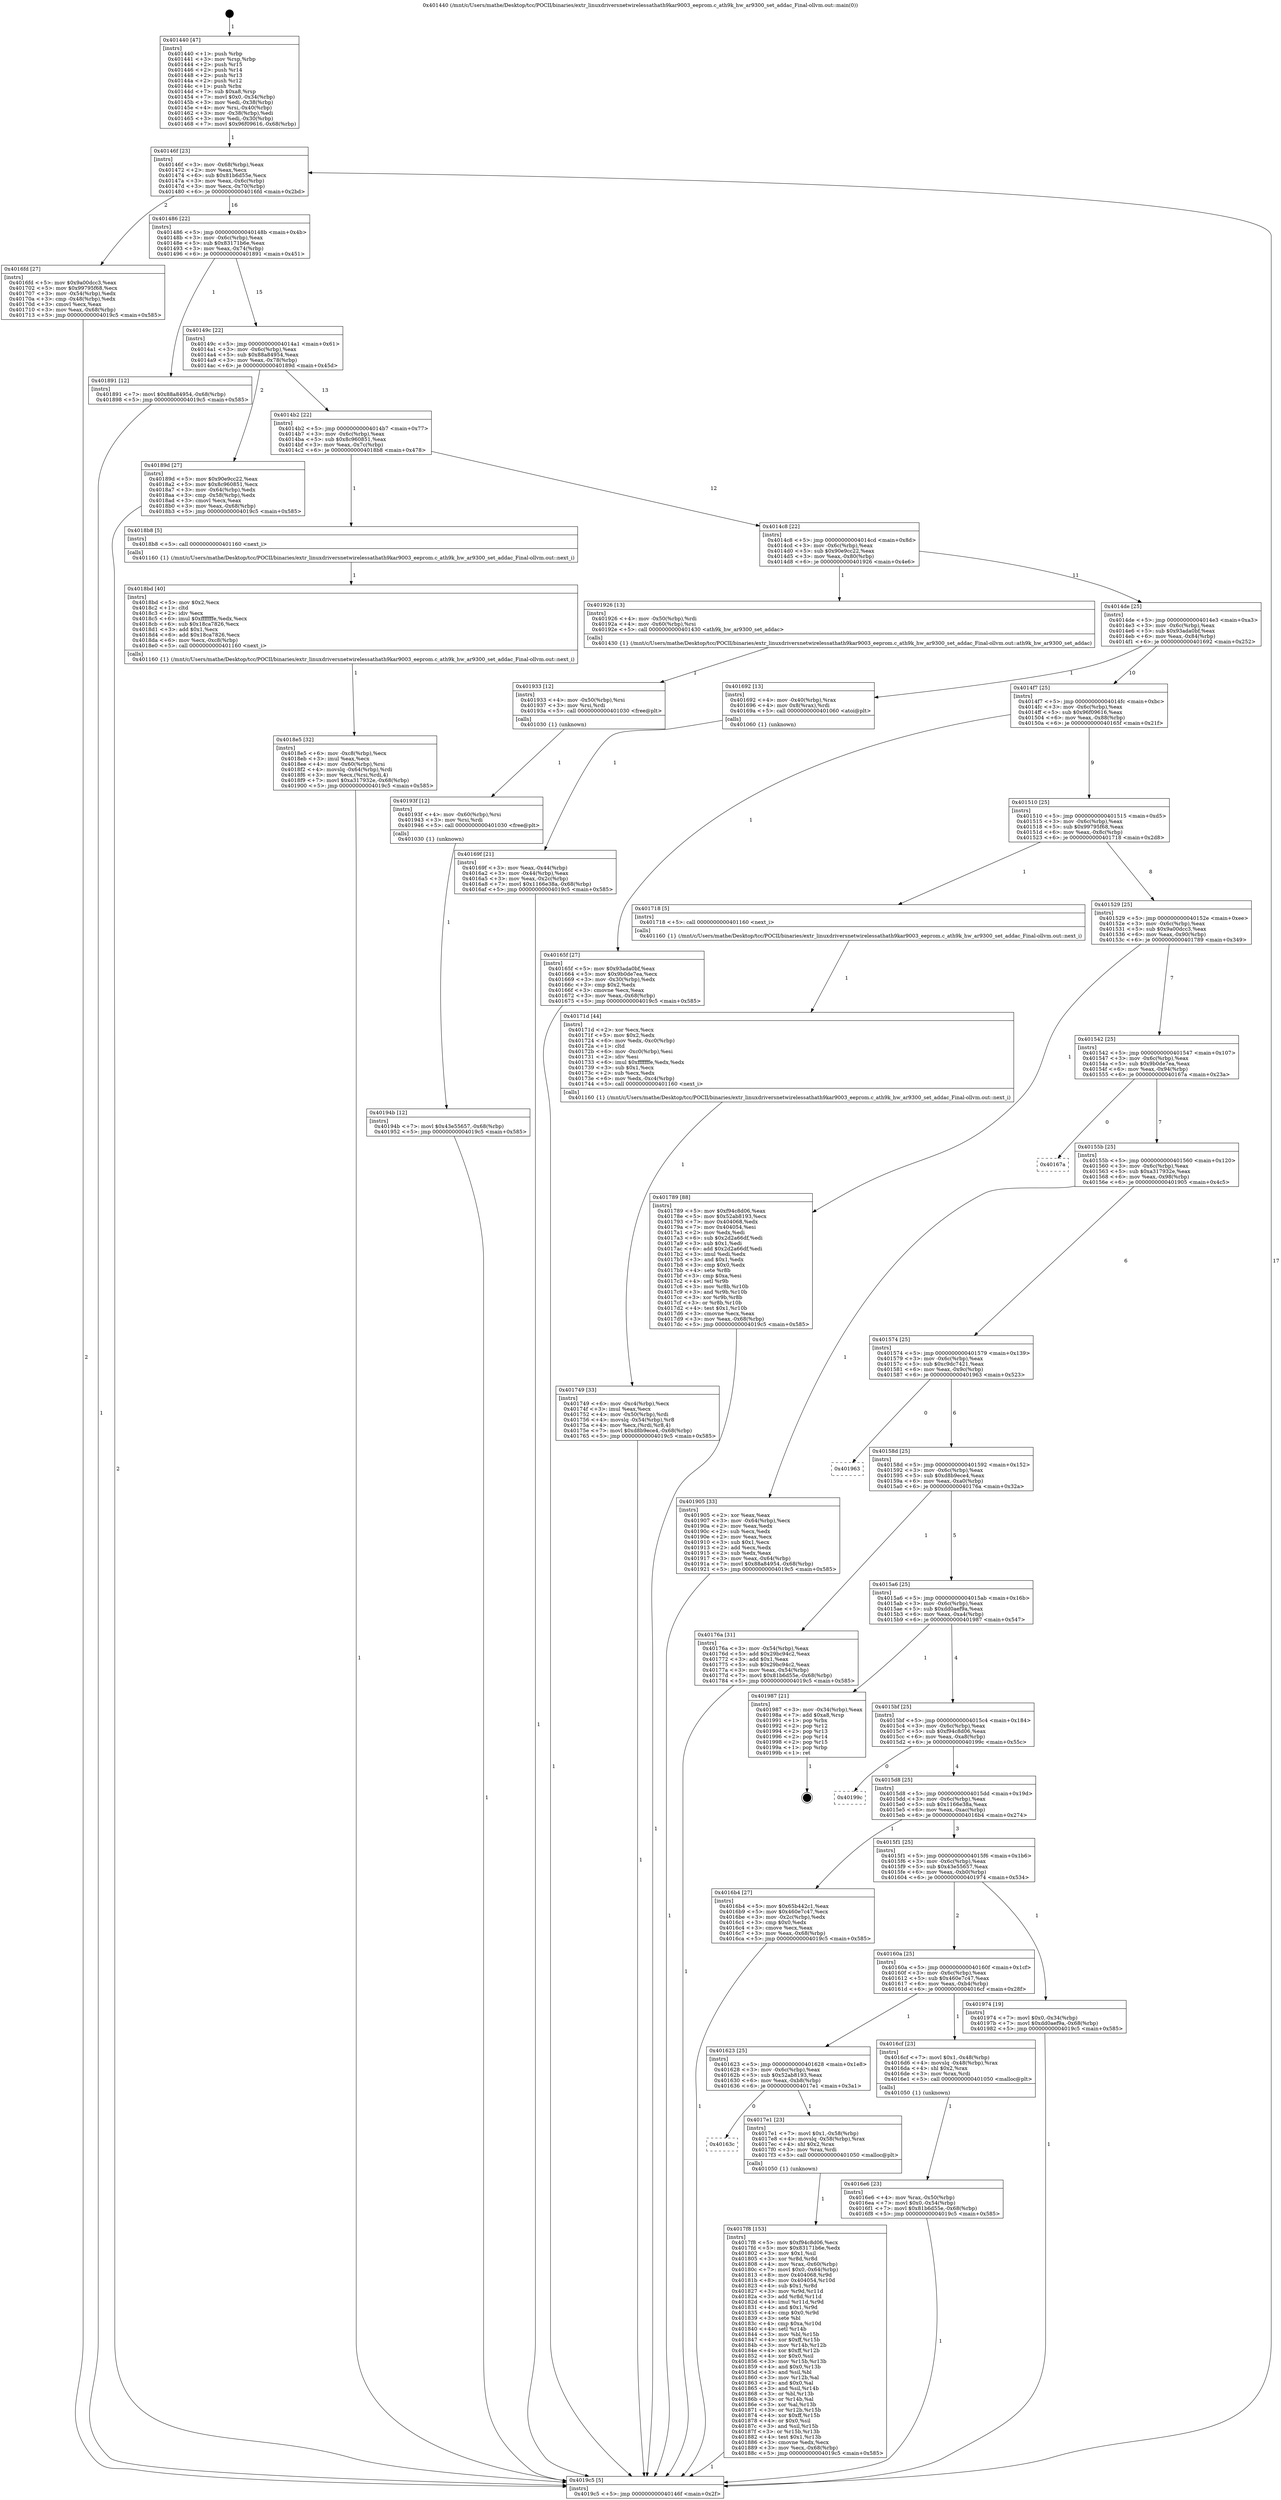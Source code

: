 digraph "0x401440" {
  label = "0x401440 (/mnt/c/Users/mathe/Desktop/tcc/POCII/binaries/extr_linuxdriversnetwirelessathath9kar9003_eeprom.c_ath9k_hw_ar9300_set_addac_Final-ollvm.out::main(0))"
  labelloc = "t"
  node[shape=record]

  Entry [label="",width=0.3,height=0.3,shape=circle,fillcolor=black,style=filled]
  "0x40146f" [label="{
     0x40146f [23]\l
     | [instrs]\l
     &nbsp;&nbsp;0x40146f \<+3\>: mov -0x68(%rbp),%eax\l
     &nbsp;&nbsp;0x401472 \<+2\>: mov %eax,%ecx\l
     &nbsp;&nbsp;0x401474 \<+6\>: sub $0x81b6d55e,%ecx\l
     &nbsp;&nbsp;0x40147a \<+3\>: mov %eax,-0x6c(%rbp)\l
     &nbsp;&nbsp;0x40147d \<+3\>: mov %ecx,-0x70(%rbp)\l
     &nbsp;&nbsp;0x401480 \<+6\>: je 00000000004016fd \<main+0x2bd\>\l
  }"]
  "0x4016fd" [label="{
     0x4016fd [27]\l
     | [instrs]\l
     &nbsp;&nbsp;0x4016fd \<+5\>: mov $0x9a00dcc3,%eax\l
     &nbsp;&nbsp;0x401702 \<+5\>: mov $0x99795f68,%ecx\l
     &nbsp;&nbsp;0x401707 \<+3\>: mov -0x54(%rbp),%edx\l
     &nbsp;&nbsp;0x40170a \<+3\>: cmp -0x48(%rbp),%edx\l
     &nbsp;&nbsp;0x40170d \<+3\>: cmovl %ecx,%eax\l
     &nbsp;&nbsp;0x401710 \<+3\>: mov %eax,-0x68(%rbp)\l
     &nbsp;&nbsp;0x401713 \<+5\>: jmp 00000000004019c5 \<main+0x585\>\l
  }"]
  "0x401486" [label="{
     0x401486 [22]\l
     | [instrs]\l
     &nbsp;&nbsp;0x401486 \<+5\>: jmp 000000000040148b \<main+0x4b\>\l
     &nbsp;&nbsp;0x40148b \<+3\>: mov -0x6c(%rbp),%eax\l
     &nbsp;&nbsp;0x40148e \<+5\>: sub $0x83171b6e,%eax\l
     &nbsp;&nbsp;0x401493 \<+3\>: mov %eax,-0x74(%rbp)\l
     &nbsp;&nbsp;0x401496 \<+6\>: je 0000000000401891 \<main+0x451\>\l
  }"]
  Exit [label="",width=0.3,height=0.3,shape=circle,fillcolor=black,style=filled,peripheries=2]
  "0x401891" [label="{
     0x401891 [12]\l
     | [instrs]\l
     &nbsp;&nbsp;0x401891 \<+7\>: movl $0x88a84954,-0x68(%rbp)\l
     &nbsp;&nbsp;0x401898 \<+5\>: jmp 00000000004019c5 \<main+0x585\>\l
  }"]
  "0x40149c" [label="{
     0x40149c [22]\l
     | [instrs]\l
     &nbsp;&nbsp;0x40149c \<+5\>: jmp 00000000004014a1 \<main+0x61\>\l
     &nbsp;&nbsp;0x4014a1 \<+3\>: mov -0x6c(%rbp),%eax\l
     &nbsp;&nbsp;0x4014a4 \<+5\>: sub $0x88a84954,%eax\l
     &nbsp;&nbsp;0x4014a9 \<+3\>: mov %eax,-0x78(%rbp)\l
     &nbsp;&nbsp;0x4014ac \<+6\>: je 000000000040189d \<main+0x45d\>\l
  }"]
  "0x40194b" [label="{
     0x40194b [12]\l
     | [instrs]\l
     &nbsp;&nbsp;0x40194b \<+7\>: movl $0x43e55657,-0x68(%rbp)\l
     &nbsp;&nbsp;0x401952 \<+5\>: jmp 00000000004019c5 \<main+0x585\>\l
  }"]
  "0x40189d" [label="{
     0x40189d [27]\l
     | [instrs]\l
     &nbsp;&nbsp;0x40189d \<+5\>: mov $0x90e9cc22,%eax\l
     &nbsp;&nbsp;0x4018a2 \<+5\>: mov $0x8c960851,%ecx\l
     &nbsp;&nbsp;0x4018a7 \<+3\>: mov -0x64(%rbp),%edx\l
     &nbsp;&nbsp;0x4018aa \<+3\>: cmp -0x58(%rbp),%edx\l
     &nbsp;&nbsp;0x4018ad \<+3\>: cmovl %ecx,%eax\l
     &nbsp;&nbsp;0x4018b0 \<+3\>: mov %eax,-0x68(%rbp)\l
     &nbsp;&nbsp;0x4018b3 \<+5\>: jmp 00000000004019c5 \<main+0x585\>\l
  }"]
  "0x4014b2" [label="{
     0x4014b2 [22]\l
     | [instrs]\l
     &nbsp;&nbsp;0x4014b2 \<+5\>: jmp 00000000004014b7 \<main+0x77\>\l
     &nbsp;&nbsp;0x4014b7 \<+3\>: mov -0x6c(%rbp),%eax\l
     &nbsp;&nbsp;0x4014ba \<+5\>: sub $0x8c960851,%eax\l
     &nbsp;&nbsp;0x4014bf \<+3\>: mov %eax,-0x7c(%rbp)\l
     &nbsp;&nbsp;0x4014c2 \<+6\>: je 00000000004018b8 \<main+0x478\>\l
  }"]
  "0x40193f" [label="{
     0x40193f [12]\l
     | [instrs]\l
     &nbsp;&nbsp;0x40193f \<+4\>: mov -0x60(%rbp),%rsi\l
     &nbsp;&nbsp;0x401943 \<+3\>: mov %rsi,%rdi\l
     &nbsp;&nbsp;0x401946 \<+5\>: call 0000000000401030 \<free@plt\>\l
     | [calls]\l
     &nbsp;&nbsp;0x401030 \{1\} (unknown)\l
  }"]
  "0x4018b8" [label="{
     0x4018b8 [5]\l
     | [instrs]\l
     &nbsp;&nbsp;0x4018b8 \<+5\>: call 0000000000401160 \<next_i\>\l
     | [calls]\l
     &nbsp;&nbsp;0x401160 \{1\} (/mnt/c/Users/mathe/Desktop/tcc/POCII/binaries/extr_linuxdriversnetwirelessathath9kar9003_eeprom.c_ath9k_hw_ar9300_set_addac_Final-ollvm.out::next_i)\l
  }"]
  "0x4014c8" [label="{
     0x4014c8 [22]\l
     | [instrs]\l
     &nbsp;&nbsp;0x4014c8 \<+5\>: jmp 00000000004014cd \<main+0x8d\>\l
     &nbsp;&nbsp;0x4014cd \<+3\>: mov -0x6c(%rbp),%eax\l
     &nbsp;&nbsp;0x4014d0 \<+5\>: sub $0x90e9cc22,%eax\l
     &nbsp;&nbsp;0x4014d5 \<+3\>: mov %eax,-0x80(%rbp)\l
     &nbsp;&nbsp;0x4014d8 \<+6\>: je 0000000000401926 \<main+0x4e6\>\l
  }"]
  "0x401933" [label="{
     0x401933 [12]\l
     | [instrs]\l
     &nbsp;&nbsp;0x401933 \<+4\>: mov -0x50(%rbp),%rsi\l
     &nbsp;&nbsp;0x401937 \<+3\>: mov %rsi,%rdi\l
     &nbsp;&nbsp;0x40193a \<+5\>: call 0000000000401030 \<free@plt\>\l
     | [calls]\l
     &nbsp;&nbsp;0x401030 \{1\} (unknown)\l
  }"]
  "0x401926" [label="{
     0x401926 [13]\l
     | [instrs]\l
     &nbsp;&nbsp;0x401926 \<+4\>: mov -0x50(%rbp),%rdi\l
     &nbsp;&nbsp;0x40192a \<+4\>: mov -0x60(%rbp),%rsi\l
     &nbsp;&nbsp;0x40192e \<+5\>: call 0000000000401430 \<ath9k_hw_ar9300_set_addac\>\l
     | [calls]\l
     &nbsp;&nbsp;0x401430 \{1\} (/mnt/c/Users/mathe/Desktop/tcc/POCII/binaries/extr_linuxdriversnetwirelessathath9kar9003_eeprom.c_ath9k_hw_ar9300_set_addac_Final-ollvm.out::ath9k_hw_ar9300_set_addac)\l
  }"]
  "0x4014de" [label="{
     0x4014de [25]\l
     | [instrs]\l
     &nbsp;&nbsp;0x4014de \<+5\>: jmp 00000000004014e3 \<main+0xa3\>\l
     &nbsp;&nbsp;0x4014e3 \<+3\>: mov -0x6c(%rbp),%eax\l
     &nbsp;&nbsp;0x4014e6 \<+5\>: sub $0x93ada0bf,%eax\l
     &nbsp;&nbsp;0x4014eb \<+6\>: mov %eax,-0x84(%rbp)\l
     &nbsp;&nbsp;0x4014f1 \<+6\>: je 0000000000401692 \<main+0x252\>\l
  }"]
  "0x4018e5" [label="{
     0x4018e5 [32]\l
     | [instrs]\l
     &nbsp;&nbsp;0x4018e5 \<+6\>: mov -0xc8(%rbp),%ecx\l
     &nbsp;&nbsp;0x4018eb \<+3\>: imul %eax,%ecx\l
     &nbsp;&nbsp;0x4018ee \<+4\>: mov -0x60(%rbp),%rsi\l
     &nbsp;&nbsp;0x4018f2 \<+4\>: movslq -0x64(%rbp),%rdi\l
     &nbsp;&nbsp;0x4018f6 \<+3\>: mov %ecx,(%rsi,%rdi,4)\l
     &nbsp;&nbsp;0x4018f9 \<+7\>: movl $0xa317932e,-0x68(%rbp)\l
     &nbsp;&nbsp;0x401900 \<+5\>: jmp 00000000004019c5 \<main+0x585\>\l
  }"]
  "0x401692" [label="{
     0x401692 [13]\l
     | [instrs]\l
     &nbsp;&nbsp;0x401692 \<+4\>: mov -0x40(%rbp),%rax\l
     &nbsp;&nbsp;0x401696 \<+4\>: mov 0x8(%rax),%rdi\l
     &nbsp;&nbsp;0x40169a \<+5\>: call 0000000000401060 \<atoi@plt\>\l
     | [calls]\l
     &nbsp;&nbsp;0x401060 \{1\} (unknown)\l
  }"]
  "0x4014f7" [label="{
     0x4014f7 [25]\l
     | [instrs]\l
     &nbsp;&nbsp;0x4014f7 \<+5\>: jmp 00000000004014fc \<main+0xbc\>\l
     &nbsp;&nbsp;0x4014fc \<+3\>: mov -0x6c(%rbp),%eax\l
     &nbsp;&nbsp;0x4014ff \<+5\>: sub $0x96f09616,%eax\l
     &nbsp;&nbsp;0x401504 \<+6\>: mov %eax,-0x88(%rbp)\l
     &nbsp;&nbsp;0x40150a \<+6\>: je 000000000040165f \<main+0x21f\>\l
  }"]
  "0x4018bd" [label="{
     0x4018bd [40]\l
     | [instrs]\l
     &nbsp;&nbsp;0x4018bd \<+5\>: mov $0x2,%ecx\l
     &nbsp;&nbsp;0x4018c2 \<+1\>: cltd\l
     &nbsp;&nbsp;0x4018c3 \<+2\>: idiv %ecx\l
     &nbsp;&nbsp;0x4018c5 \<+6\>: imul $0xfffffffe,%edx,%ecx\l
     &nbsp;&nbsp;0x4018cb \<+6\>: sub $0x18ca7826,%ecx\l
     &nbsp;&nbsp;0x4018d1 \<+3\>: add $0x1,%ecx\l
     &nbsp;&nbsp;0x4018d4 \<+6\>: add $0x18ca7826,%ecx\l
     &nbsp;&nbsp;0x4018da \<+6\>: mov %ecx,-0xc8(%rbp)\l
     &nbsp;&nbsp;0x4018e0 \<+5\>: call 0000000000401160 \<next_i\>\l
     | [calls]\l
     &nbsp;&nbsp;0x401160 \{1\} (/mnt/c/Users/mathe/Desktop/tcc/POCII/binaries/extr_linuxdriversnetwirelessathath9kar9003_eeprom.c_ath9k_hw_ar9300_set_addac_Final-ollvm.out::next_i)\l
  }"]
  "0x40165f" [label="{
     0x40165f [27]\l
     | [instrs]\l
     &nbsp;&nbsp;0x40165f \<+5\>: mov $0x93ada0bf,%eax\l
     &nbsp;&nbsp;0x401664 \<+5\>: mov $0x9b0de7ea,%ecx\l
     &nbsp;&nbsp;0x401669 \<+3\>: mov -0x30(%rbp),%edx\l
     &nbsp;&nbsp;0x40166c \<+3\>: cmp $0x2,%edx\l
     &nbsp;&nbsp;0x40166f \<+3\>: cmovne %ecx,%eax\l
     &nbsp;&nbsp;0x401672 \<+3\>: mov %eax,-0x68(%rbp)\l
     &nbsp;&nbsp;0x401675 \<+5\>: jmp 00000000004019c5 \<main+0x585\>\l
  }"]
  "0x401510" [label="{
     0x401510 [25]\l
     | [instrs]\l
     &nbsp;&nbsp;0x401510 \<+5\>: jmp 0000000000401515 \<main+0xd5\>\l
     &nbsp;&nbsp;0x401515 \<+3\>: mov -0x6c(%rbp),%eax\l
     &nbsp;&nbsp;0x401518 \<+5\>: sub $0x99795f68,%eax\l
     &nbsp;&nbsp;0x40151d \<+6\>: mov %eax,-0x8c(%rbp)\l
     &nbsp;&nbsp;0x401523 \<+6\>: je 0000000000401718 \<main+0x2d8\>\l
  }"]
  "0x4019c5" [label="{
     0x4019c5 [5]\l
     | [instrs]\l
     &nbsp;&nbsp;0x4019c5 \<+5\>: jmp 000000000040146f \<main+0x2f\>\l
  }"]
  "0x401440" [label="{
     0x401440 [47]\l
     | [instrs]\l
     &nbsp;&nbsp;0x401440 \<+1\>: push %rbp\l
     &nbsp;&nbsp;0x401441 \<+3\>: mov %rsp,%rbp\l
     &nbsp;&nbsp;0x401444 \<+2\>: push %r15\l
     &nbsp;&nbsp;0x401446 \<+2\>: push %r14\l
     &nbsp;&nbsp;0x401448 \<+2\>: push %r13\l
     &nbsp;&nbsp;0x40144a \<+2\>: push %r12\l
     &nbsp;&nbsp;0x40144c \<+1\>: push %rbx\l
     &nbsp;&nbsp;0x40144d \<+7\>: sub $0xa8,%rsp\l
     &nbsp;&nbsp;0x401454 \<+7\>: movl $0x0,-0x34(%rbp)\l
     &nbsp;&nbsp;0x40145b \<+3\>: mov %edi,-0x38(%rbp)\l
     &nbsp;&nbsp;0x40145e \<+4\>: mov %rsi,-0x40(%rbp)\l
     &nbsp;&nbsp;0x401462 \<+3\>: mov -0x38(%rbp),%edi\l
     &nbsp;&nbsp;0x401465 \<+3\>: mov %edi,-0x30(%rbp)\l
     &nbsp;&nbsp;0x401468 \<+7\>: movl $0x96f09616,-0x68(%rbp)\l
  }"]
  "0x40169f" [label="{
     0x40169f [21]\l
     | [instrs]\l
     &nbsp;&nbsp;0x40169f \<+3\>: mov %eax,-0x44(%rbp)\l
     &nbsp;&nbsp;0x4016a2 \<+3\>: mov -0x44(%rbp),%eax\l
     &nbsp;&nbsp;0x4016a5 \<+3\>: mov %eax,-0x2c(%rbp)\l
     &nbsp;&nbsp;0x4016a8 \<+7\>: movl $0x1166e38a,-0x68(%rbp)\l
     &nbsp;&nbsp;0x4016af \<+5\>: jmp 00000000004019c5 \<main+0x585\>\l
  }"]
  "0x4017f8" [label="{
     0x4017f8 [153]\l
     | [instrs]\l
     &nbsp;&nbsp;0x4017f8 \<+5\>: mov $0xf94c8d06,%ecx\l
     &nbsp;&nbsp;0x4017fd \<+5\>: mov $0x83171b6e,%edx\l
     &nbsp;&nbsp;0x401802 \<+3\>: mov $0x1,%sil\l
     &nbsp;&nbsp;0x401805 \<+3\>: xor %r8d,%r8d\l
     &nbsp;&nbsp;0x401808 \<+4\>: mov %rax,-0x60(%rbp)\l
     &nbsp;&nbsp;0x40180c \<+7\>: movl $0x0,-0x64(%rbp)\l
     &nbsp;&nbsp;0x401813 \<+8\>: mov 0x404068,%r9d\l
     &nbsp;&nbsp;0x40181b \<+8\>: mov 0x404054,%r10d\l
     &nbsp;&nbsp;0x401823 \<+4\>: sub $0x1,%r8d\l
     &nbsp;&nbsp;0x401827 \<+3\>: mov %r9d,%r11d\l
     &nbsp;&nbsp;0x40182a \<+3\>: add %r8d,%r11d\l
     &nbsp;&nbsp;0x40182d \<+4\>: imul %r11d,%r9d\l
     &nbsp;&nbsp;0x401831 \<+4\>: and $0x1,%r9d\l
     &nbsp;&nbsp;0x401835 \<+4\>: cmp $0x0,%r9d\l
     &nbsp;&nbsp;0x401839 \<+3\>: sete %bl\l
     &nbsp;&nbsp;0x40183c \<+4\>: cmp $0xa,%r10d\l
     &nbsp;&nbsp;0x401840 \<+4\>: setl %r14b\l
     &nbsp;&nbsp;0x401844 \<+3\>: mov %bl,%r15b\l
     &nbsp;&nbsp;0x401847 \<+4\>: xor $0xff,%r15b\l
     &nbsp;&nbsp;0x40184b \<+3\>: mov %r14b,%r12b\l
     &nbsp;&nbsp;0x40184e \<+4\>: xor $0xff,%r12b\l
     &nbsp;&nbsp;0x401852 \<+4\>: xor $0x0,%sil\l
     &nbsp;&nbsp;0x401856 \<+3\>: mov %r15b,%r13b\l
     &nbsp;&nbsp;0x401859 \<+4\>: and $0x0,%r13b\l
     &nbsp;&nbsp;0x40185d \<+3\>: and %sil,%bl\l
     &nbsp;&nbsp;0x401860 \<+3\>: mov %r12b,%al\l
     &nbsp;&nbsp;0x401863 \<+2\>: and $0x0,%al\l
     &nbsp;&nbsp;0x401865 \<+3\>: and %sil,%r14b\l
     &nbsp;&nbsp;0x401868 \<+3\>: or %bl,%r13b\l
     &nbsp;&nbsp;0x40186b \<+3\>: or %r14b,%al\l
     &nbsp;&nbsp;0x40186e \<+3\>: xor %al,%r13b\l
     &nbsp;&nbsp;0x401871 \<+3\>: or %r12b,%r15b\l
     &nbsp;&nbsp;0x401874 \<+4\>: xor $0xff,%r15b\l
     &nbsp;&nbsp;0x401878 \<+4\>: or $0x0,%sil\l
     &nbsp;&nbsp;0x40187c \<+3\>: and %sil,%r15b\l
     &nbsp;&nbsp;0x40187f \<+3\>: or %r15b,%r13b\l
     &nbsp;&nbsp;0x401882 \<+4\>: test $0x1,%r13b\l
     &nbsp;&nbsp;0x401886 \<+3\>: cmovne %edx,%ecx\l
     &nbsp;&nbsp;0x401889 \<+3\>: mov %ecx,-0x68(%rbp)\l
     &nbsp;&nbsp;0x40188c \<+5\>: jmp 00000000004019c5 \<main+0x585\>\l
  }"]
  "0x401718" [label="{
     0x401718 [5]\l
     | [instrs]\l
     &nbsp;&nbsp;0x401718 \<+5\>: call 0000000000401160 \<next_i\>\l
     | [calls]\l
     &nbsp;&nbsp;0x401160 \{1\} (/mnt/c/Users/mathe/Desktop/tcc/POCII/binaries/extr_linuxdriversnetwirelessathath9kar9003_eeprom.c_ath9k_hw_ar9300_set_addac_Final-ollvm.out::next_i)\l
  }"]
  "0x401529" [label="{
     0x401529 [25]\l
     | [instrs]\l
     &nbsp;&nbsp;0x401529 \<+5\>: jmp 000000000040152e \<main+0xee\>\l
     &nbsp;&nbsp;0x40152e \<+3\>: mov -0x6c(%rbp),%eax\l
     &nbsp;&nbsp;0x401531 \<+5\>: sub $0x9a00dcc3,%eax\l
     &nbsp;&nbsp;0x401536 \<+6\>: mov %eax,-0x90(%rbp)\l
     &nbsp;&nbsp;0x40153c \<+6\>: je 0000000000401789 \<main+0x349\>\l
  }"]
  "0x40163c" [label="{
     0x40163c\l
  }", style=dashed]
  "0x401789" [label="{
     0x401789 [88]\l
     | [instrs]\l
     &nbsp;&nbsp;0x401789 \<+5\>: mov $0xf94c8d06,%eax\l
     &nbsp;&nbsp;0x40178e \<+5\>: mov $0x52ab8193,%ecx\l
     &nbsp;&nbsp;0x401793 \<+7\>: mov 0x404068,%edx\l
     &nbsp;&nbsp;0x40179a \<+7\>: mov 0x404054,%esi\l
     &nbsp;&nbsp;0x4017a1 \<+2\>: mov %edx,%edi\l
     &nbsp;&nbsp;0x4017a3 \<+6\>: sub $0x2d2a66df,%edi\l
     &nbsp;&nbsp;0x4017a9 \<+3\>: sub $0x1,%edi\l
     &nbsp;&nbsp;0x4017ac \<+6\>: add $0x2d2a66df,%edi\l
     &nbsp;&nbsp;0x4017b2 \<+3\>: imul %edi,%edx\l
     &nbsp;&nbsp;0x4017b5 \<+3\>: and $0x1,%edx\l
     &nbsp;&nbsp;0x4017b8 \<+3\>: cmp $0x0,%edx\l
     &nbsp;&nbsp;0x4017bb \<+4\>: sete %r8b\l
     &nbsp;&nbsp;0x4017bf \<+3\>: cmp $0xa,%esi\l
     &nbsp;&nbsp;0x4017c2 \<+4\>: setl %r9b\l
     &nbsp;&nbsp;0x4017c6 \<+3\>: mov %r8b,%r10b\l
     &nbsp;&nbsp;0x4017c9 \<+3\>: and %r9b,%r10b\l
     &nbsp;&nbsp;0x4017cc \<+3\>: xor %r9b,%r8b\l
     &nbsp;&nbsp;0x4017cf \<+3\>: or %r8b,%r10b\l
     &nbsp;&nbsp;0x4017d2 \<+4\>: test $0x1,%r10b\l
     &nbsp;&nbsp;0x4017d6 \<+3\>: cmovne %ecx,%eax\l
     &nbsp;&nbsp;0x4017d9 \<+3\>: mov %eax,-0x68(%rbp)\l
     &nbsp;&nbsp;0x4017dc \<+5\>: jmp 00000000004019c5 \<main+0x585\>\l
  }"]
  "0x401542" [label="{
     0x401542 [25]\l
     | [instrs]\l
     &nbsp;&nbsp;0x401542 \<+5\>: jmp 0000000000401547 \<main+0x107\>\l
     &nbsp;&nbsp;0x401547 \<+3\>: mov -0x6c(%rbp),%eax\l
     &nbsp;&nbsp;0x40154a \<+5\>: sub $0x9b0de7ea,%eax\l
     &nbsp;&nbsp;0x40154f \<+6\>: mov %eax,-0x94(%rbp)\l
     &nbsp;&nbsp;0x401555 \<+6\>: je 000000000040167a \<main+0x23a\>\l
  }"]
  "0x4017e1" [label="{
     0x4017e1 [23]\l
     | [instrs]\l
     &nbsp;&nbsp;0x4017e1 \<+7\>: movl $0x1,-0x58(%rbp)\l
     &nbsp;&nbsp;0x4017e8 \<+4\>: movslq -0x58(%rbp),%rax\l
     &nbsp;&nbsp;0x4017ec \<+4\>: shl $0x2,%rax\l
     &nbsp;&nbsp;0x4017f0 \<+3\>: mov %rax,%rdi\l
     &nbsp;&nbsp;0x4017f3 \<+5\>: call 0000000000401050 \<malloc@plt\>\l
     | [calls]\l
     &nbsp;&nbsp;0x401050 \{1\} (unknown)\l
  }"]
  "0x40167a" [label="{
     0x40167a\l
  }", style=dashed]
  "0x40155b" [label="{
     0x40155b [25]\l
     | [instrs]\l
     &nbsp;&nbsp;0x40155b \<+5\>: jmp 0000000000401560 \<main+0x120\>\l
     &nbsp;&nbsp;0x401560 \<+3\>: mov -0x6c(%rbp),%eax\l
     &nbsp;&nbsp;0x401563 \<+5\>: sub $0xa317932e,%eax\l
     &nbsp;&nbsp;0x401568 \<+6\>: mov %eax,-0x98(%rbp)\l
     &nbsp;&nbsp;0x40156e \<+6\>: je 0000000000401905 \<main+0x4c5\>\l
  }"]
  "0x401749" [label="{
     0x401749 [33]\l
     | [instrs]\l
     &nbsp;&nbsp;0x401749 \<+6\>: mov -0xc4(%rbp),%ecx\l
     &nbsp;&nbsp;0x40174f \<+3\>: imul %eax,%ecx\l
     &nbsp;&nbsp;0x401752 \<+4\>: mov -0x50(%rbp),%rdi\l
     &nbsp;&nbsp;0x401756 \<+4\>: movslq -0x54(%rbp),%r8\l
     &nbsp;&nbsp;0x40175a \<+4\>: mov %ecx,(%rdi,%r8,4)\l
     &nbsp;&nbsp;0x40175e \<+7\>: movl $0xd8b9ece4,-0x68(%rbp)\l
     &nbsp;&nbsp;0x401765 \<+5\>: jmp 00000000004019c5 \<main+0x585\>\l
  }"]
  "0x401905" [label="{
     0x401905 [33]\l
     | [instrs]\l
     &nbsp;&nbsp;0x401905 \<+2\>: xor %eax,%eax\l
     &nbsp;&nbsp;0x401907 \<+3\>: mov -0x64(%rbp),%ecx\l
     &nbsp;&nbsp;0x40190a \<+2\>: mov %eax,%edx\l
     &nbsp;&nbsp;0x40190c \<+2\>: sub %ecx,%edx\l
     &nbsp;&nbsp;0x40190e \<+2\>: mov %eax,%ecx\l
     &nbsp;&nbsp;0x401910 \<+3\>: sub $0x1,%ecx\l
     &nbsp;&nbsp;0x401913 \<+2\>: add %ecx,%edx\l
     &nbsp;&nbsp;0x401915 \<+2\>: sub %edx,%eax\l
     &nbsp;&nbsp;0x401917 \<+3\>: mov %eax,-0x64(%rbp)\l
     &nbsp;&nbsp;0x40191a \<+7\>: movl $0x88a84954,-0x68(%rbp)\l
     &nbsp;&nbsp;0x401921 \<+5\>: jmp 00000000004019c5 \<main+0x585\>\l
  }"]
  "0x401574" [label="{
     0x401574 [25]\l
     | [instrs]\l
     &nbsp;&nbsp;0x401574 \<+5\>: jmp 0000000000401579 \<main+0x139\>\l
     &nbsp;&nbsp;0x401579 \<+3\>: mov -0x6c(%rbp),%eax\l
     &nbsp;&nbsp;0x40157c \<+5\>: sub $0xc9dc7421,%eax\l
     &nbsp;&nbsp;0x401581 \<+6\>: mov %eax,-0x9c(%rbp)\l
     &nbsp;&nbsp;0x401587 \<+6\>: je 0000000000401963 \<main+0x523\>\l
  }"]
  "0x40171d" [label="{
     0x40171d [44]\l
     | [instrs]\l
     &nbsp;&nbsp;0x40171d \<+2\>: xor %ecx,%ecx\l
     &nbsp;&nbsp;0x40171f \<+5\>: mov $0x2,%edx\l
     &nbsp;&nbsp;0x401724 \<+6\>: mov %edx,-0xc0(%rbp)\l
     &nbsp;&nbsp;0x40172a \<+1\>: cltd\l
     &nbsp;&nbsp;0x40172b \<+6\>: mov -0xc0(%rbp),%esi\l
     &nbsp;&nbsp;0x401731 \<+2\>: idiv %esi\l
     &nbsp;&nbsp;0x401733 \<+6\>: imul $0xfffffffe,%edx,%edx\l
     &nbsp;&nbsp;0x401739 \<+3\>: sub $0x1,%ecx\l
     &nbsp;&nbsp;0x40173c \<+2\>: sub %ecx,%edx\l
     &nbsp;&nbsp;0x40173e \<+6\>: mov %edx,-0xc4(%rbp)\l
     &nbsp;&nbsp;0x401744 \<+5\>: call 0000000000401160 \<next_i\>\l
     | [calls]\l
     &nbsp;&nbsp;0x401160 \{1\} (/mnt/c/Users/mathe/Desktop/tcc/POCII/binaries/extr_linuxdriversnetwirelessathath9kar9003_eeprom.c_ath9k_hw_ar9300_set_addac_Final-ollvm.out::next_i)\l
  }"]
  "0x401963" [label="{
     0x401963\l
  }", style=dashed]
  "0x40158d" [label="{
     0x40158d [25]\l
     | [instrs]\l
     &nbsp;&nbsp;0x40158d \<+5\>: jmp 0000000000401592 \<main+0x152\>\l
     &nbsp;&nbsp;0x401592 \<+3\>: mov -0x6c(%rbp),%eax\l
     &nbsp;&nbsp;0x401595 \<+5\>: sub $0xd8b9ece4,%eax\l
     &nbsp;&nbsp;0x40159a \<+6\>: mov %eax,-0xa0(%rbp)\l
     &nbsp;&nbsp;0x4015a0 \<+6\>: je 000000000040176a \<main+0x32a\>\l
  }"]
  "0x4016e6" [label="{
     0x4016e6 [23]\l
     | [instrs]\l
     &nbsp;&nbsp;0x4016e6 \<+4\>: mov %rax,-0x50(%rbp)\l
     &nbsp;&nbsp;0x4016ea \<+7\>: movl $0x0,-0x54(%rbp)\l
     &nbsp;&nbsp;0x4016f1 \<+7\>: movl $0x81b6d55e,-0x68(%rbp)\l
     &nbsp;&nbsp;0x4016f8 \<+5\>: jmp 00000000004019c5 \<main+0x585\>\l
  }"]
  "0x40176a" [label="{
     0x40176a [31]\l
     | [instrs]\l
     &nbsp;&nbsp;0x40176a \<+3\>: mov -0x54(%rbp),%eax\l
     &nbsp;&nbsp;0x40176d \<+5\>: add $0x29bc94c2,%eax\l
     &nbsp;&nbsp;0x401772 \<+3\>: add $0x1,%eax\l
     &nbsp;&nbsp;0x401775 \<+5\>: sub $0x29bc94c2,%eax\l
     &nbsp;&nbsp;0x40177a \<+3\>: mov %eax,-0x54(%rbp)\l
     &nbsp;&nbsp;0x40177d \<+7\>: movl $0x81b6d55e,-0x68(%rbp)\l
     &nbsp;&nbsp;0x401784 \<+5\>: jmp 00000000004019c5 \<main+0x585\>\l
  }"]
  "0x4015a6" [label="{
     0x4015a6 [25]\l
     | [instrs]\l
     &nbsp;&nbsp;0x4015a6 \<+5\>: jmp 00000000004015ab \<main+0x16b\>\l
     &nbsp;&nbsp;0x4015ab \<+3\>: mov -0x6c(%rbp),%eax\l
     &nbsp;&nbsp;0x4015ae \<+5\>: sub $0xdd0aef9a,%eax\l
     &nbsp;&nbsp;0x4015b3 \<+6\>: mov %eax,-0xa4(%rbp)\l
     &nbsp;&nbsp;0x4015b9 \<+6\>: je 0000000000401987 \<main+0x547\>\l
  }"]
  "0x401623" [label="{
     0x401623 [25]\l
     | [instrs]\l
     &nbsp;&nbsp;0x401623 \<+5\>: jmp 0000000000401628 \<main+0x1e8\>\l
     &nbsp;&nbsp;0x401628 \<+3\>: mov -0x6c(%rbp),%eax\l
     &nbsp;&nbsp;0x40162b \<+5\>: sub $0x52ab8193,%eax\l
     &nbsp;&nbsp;0x401630 \<+6\>: mov %eax,-0xb8(%rbp)\l
     &nbsp;&nbsp;0x401636 \<+6\>: je 00000000004017e1 \<main+0x3a1\>\l
  }"]
  "0x401987" [label="{
     0x401987 [21]\l
     | [instrs]\l
     &nbsp;&nbsp;0x401987 \<+3\>: mov -0x34(%rbp),%eax\l
     &nbsp;&nbsp;0x40198a \<+7\>: add $0xa8,%rsp\l
     &nbsp;&nbsp;0x401991 \<+1\>: pop %rbx\l
     &nbsp;&nbsp;0x401992 \<+2\>: pop %r12\l
     &nbsp;&nbsp;0x401994 \<+2\>: pop %r13\l
     &nbsp;&nbsp;0x401996 \<+2\>: pop %r14\l
     &nbsp;&nbsp;0x401998 \<+2\>: pop %r15\l
     &nbsp;&nbsp;0x40199a \<+1\>: pop %rbp\l
     &nbsp;&nbsp;0x40199b \<+1\>: ret\l
  }"]
  "0x4015bf" [label="{
     0x4015bf [25]\l
     | [instrs]\l
     &nbsp;&nbsp;0x4015bf \<+5\>: jmp 00000000004015c4 \<main+0x184\>\l
     &nbsp;&nbsp;0x4015c4 \<+3\>: mov -0x6c(%rbp),%eax\l
     &nbsp;&nbsp;0x4015c7 \<+5\>: sub $0xf94c8d06,%eax\l
     &nbsp;&nbsp;0x4015cc \<+6\>: mov %eax,-0xa8(%rbp)\l
     &nbsp;&nbsp;0x4015d2 \<+6\>: je 000000000040199c \<main+0x55c\>\l
  }"]
  "0x4016cf" [label="{
     0x4016cf [23]\l
     | [instrs]\l
     &nbsp;&nbsp;0x4016cf \<+7\>: movl $0x1,-0x48(%rbp)\l
     &nbsp;&nbsp;0x4016d6 \<+4\>: movslq -0x48(%rbp),%rax\l
     &nbsp;&nbsp;0x4016da \<+4\>: shl $0x2,%rax\l
     &nbsp;&nbsp;0x4016de \<+3\>: mov %rax,%rdi\l
     &nbsp;&nbsp;0x4016e1 \<+5\>: call 0000000000401050 \<malloc@plt\>\l
     | [calls]\l
     &nbsp;&nbsp;0x401050 \{1\} (unknown)\l
  }"]
  "0x40199c" [label="{
     0x40199c\l
  }", style=dashed]
  "0x4015d8" [label="{
     0x4015d8 [25]\l
     | [instrs]\l
     &nbsp;&nbsp;0x4015d8 \<+5\>: jmp 00000000004015dd \<main+0x19d\>\l
     &nbsp;&nbsp;0x4015dd \<+3\>: mov -0x6c(%rbp),%eax\l
     &nbsp;&nbsp;0x4015e0 \<+5\>: sub $0x1166e38a,%eax\l
     &nbsp;&nbsp;0x4015e5 \<+6\>: mov %eax,-0xac(%rbp)\l
     &nbsp;&nbsp;0x4015eb \<+6\>: je 00000000004016b4 \<main+0x274\>\l
  }"]
  "0x40160a" [label="{
     0x40160a [25]\l
     | [instrs]\l
     &nbsp;&nbsp;0x40160a \<+5\>: jmp 000000000040160f \<main+0x1cf\>\l
     &nbsp;&nbsp;0x40160f \<+3\>: mov -0x6c(%rbp),%eax\l
     &nbsp;&nbsp;0x401612 \<+5\>: sub $0x460e7c47,%eax\l
     &nbsp;&nbsp;0x401617 \<+6\>: mov %eax,-0xb4(%rbp)\l
     &nbsp;&nbsp;0x40161d \<+6\>: je 00000000004016cf \<main+0x28f\>\l
  }"]
  "0x4016b4" [label="{
     0x4016b4 [27]\l
     | [instrs]\l
     &nbsp;&nbsp;0x4016b4 \<+5\>: mov $0x65b442c1,%eax\l
     &nbsp;&nbsp;0x4016b9 \<+5\>: mov $0x460e7c47,%ecx\l
     &nbsp;&nbsp;0x4016be \<+3\>: mov -0x2c(%rbp),%edx\l
     &nbsp;&nbsp;0x4016c1 \<+3\>: cmp $0x0,%edx\l
     &nbsp;&nbsp;0x4016c4 \<+3\>: cmove %ecx,%eax\l
     &nbsp;&nbsp;0x4016c7 \<+3\>: mov %eax,-0x68(%rbp)\l
     &nbsp;&nbsp;0x4016ca \<+5\>: jmp 00000000004019c5 \<main+0x585\>\l
  }"]
  "0x4015f1" [label="{
     0x4015f1 [25]\l
     | [instrs]\l
     &nbsp;&nbsp;0x4015f1 \<+5\>: jmp 00000000004015f6 \<main+0x1b6\>\l
     &nbsp;&nbsp;0x4015f6 \<+3\>: mov -0x6c(%rbp),%eax\l
     &nbsp;&nbsp;0x4015f9 \<+5\>: sub $0x43e55657,%eax\l
     &nbsp;&nbsp;0x4015fe \<+6\>: mov %eax,-0xb0(%rbp)\l
     &nbsp;&nbsp;0x401604 \<+6\>: je 0000000000401974 \<main+0x534\>\l
  }"]
  "0x401974" [label="{
     0x401974 [19]\l
     | [instrs]\l
     &nbsp;&nbsp;0x401974 \<+7\>: movl $0x0,-0x34(%rbp)\l
     &nbsp;&nbsp;0x40197b \<+7\>: movl $0xdd0aef9a,-0x68(%rbp)\l
     &nbsp;&nbsp;0x401982 \<+5\>: jmp 00000000004019c5 \<main+0x585\>\l
  }"]
  Entry -> "0x401440" [label=" 1"]
  "0x40146f" -> "0x4016fd" [label=" 2"]
  "0x40146f" -> "0x401486" [label=" 16"]
  "0x401987" -> Exit [label=" 1"]
  "0x401486" -> "0x401891" [label=" 1"]
  "0x401486" -> "0x40149c" [label=" 15"]
  "0x401974" -> "0x4019c5" [label=" 1"]
  "0x40149c" -> "0x40189d" [label=" 2"]
  "0x40149c" -> "0x4014b2" [label=" 13"]
  "0x40194b" -> "0x4019c5" [label=" 1"]
  "0x4014b2" -> "0x4018b8" [label=" 1"]
  "0x4014b2" -> "0x4014c8" [label=" 12"]
  "0x40193f" -> "0x40194b" [label=" 1"]
  "0x4014c8" -> "0x401926" [label=" 1"]
  "0x4014c8" -> "0x4014de" [label=" 11"]
  "0x401933" -> "0x40193f" [label=" 1"]
  "0x4014de" -> "0x401692" [label=" 1"]
  "0x4014de" -> "0x4014f7" [label=" 10"]
  "0x401926" -> "0x401933" [label=" 1"]
  "0x4014f7" -> "0x40165f" [label=" 1"]
  "0x4014f7" -> "0x401510" [label=" 9"]
  "0x40165f" -> "0x4019c5" [label=" 1"]
  "0x401440" -> "0x40146f" [label=" 1"]
  "0x4019c5" -> "0x40146f" [label=" 17"]
  "0x401692" -> "0x40169f" [label=" 1"]
  "0x40169f" -> "0x4019c5" [label=" 1"]
  "0x401905" -> "0x4019c5" [label=" 1"]
  "0x401510" -> "0x401718" [label=" 1"]
  "0x401510" -> "0x401529" [label=" 8"]
  "0x4018e5" -> "0x4019c5" [label=" 1"]
  "0x401529" -> "0x401789" [label=" 1"]
  "0x401529" -> "0x401542" [label=" 7"]
  "0x4018bd" -> "0x4018e5" [label=" 1"]
  "0x401542" -> "0x40167a" [label=" 0"]
  "0x401542" -> "0x40155b" [label=" 7"]
  "0x4018b8" -> "0x4018bd" [label=" 1"]
  "0x40155b" -> "0x401905" [label=" 1"]
  "0x40155b" -> "0x401574" [label=" 6"]
  "0x401891" -> "0x4019c5" [label=" 1"]
  "0x401574" -> "0x401963" [label=" 0"]
  "0x401574" -> "0x40158d" [label=" 6"]
  "0x4017f8" -> "0x4019c5" [label=" 1"]
  "0x40158d" -> "0x40176a" [label=" 1"]
  "0x40158d" -> "0x4015a6" [label=" 5"]
  "0x4017e1" -> "0x4017f8" [label=" 1"]
  "0x4015a6" -> "0x401987" [label=" 1"]
  "0x4015a6" -> "0x4015bf" [label=" 4"]
  "0x401623" -> "0x40163c" [label=" 0"]
  "0x4015bf" -> "0x40199c" [label=" 0"]
  "0x4015bf" -> "0x4015d8" [label=" 4"]
  "0x401623" -> "0x4017e1" [label=" 1"]
  "0x4015d8" -> "0x4016b4" [label=" 1"]
  "0x4015d8" -> "0x4015f1" [label=" 3"]
  "0x4016b4" -> "0x4019c5" [label=" 1"]
  "0x401789" -> "0x4019c5" [label=" 1"]
  "0x4015f1" -> "0x401974" [label=" 1"]
  "0x4015f1" -> "0x40160a" [label=" 2"]
  "0x40189d" -> "0x4019c5" [label=" 2"]
  "0x40160a" -> "0x4016cf" [label=" 1"]
  "0x40160a" -> "0x401623" [label=" 1"]
  "0x4016cf" -> "0x4016e6" [label=" 1"]
  "0x4016e6" -> "0x4019c5" [label=" 1"]
  "0x4016fd" -> "0x4019c5" [label=" 2"]
  "0x401718" -> "0x40171d" [label=" 1"]
  "0x40171d" -> "0x401749" [label=" 1"]
  "0x401749" -> "0x4019c5" [label=" 1"]
  "0x40176a" -> "0x4019c5" [label=" 1"]
}
